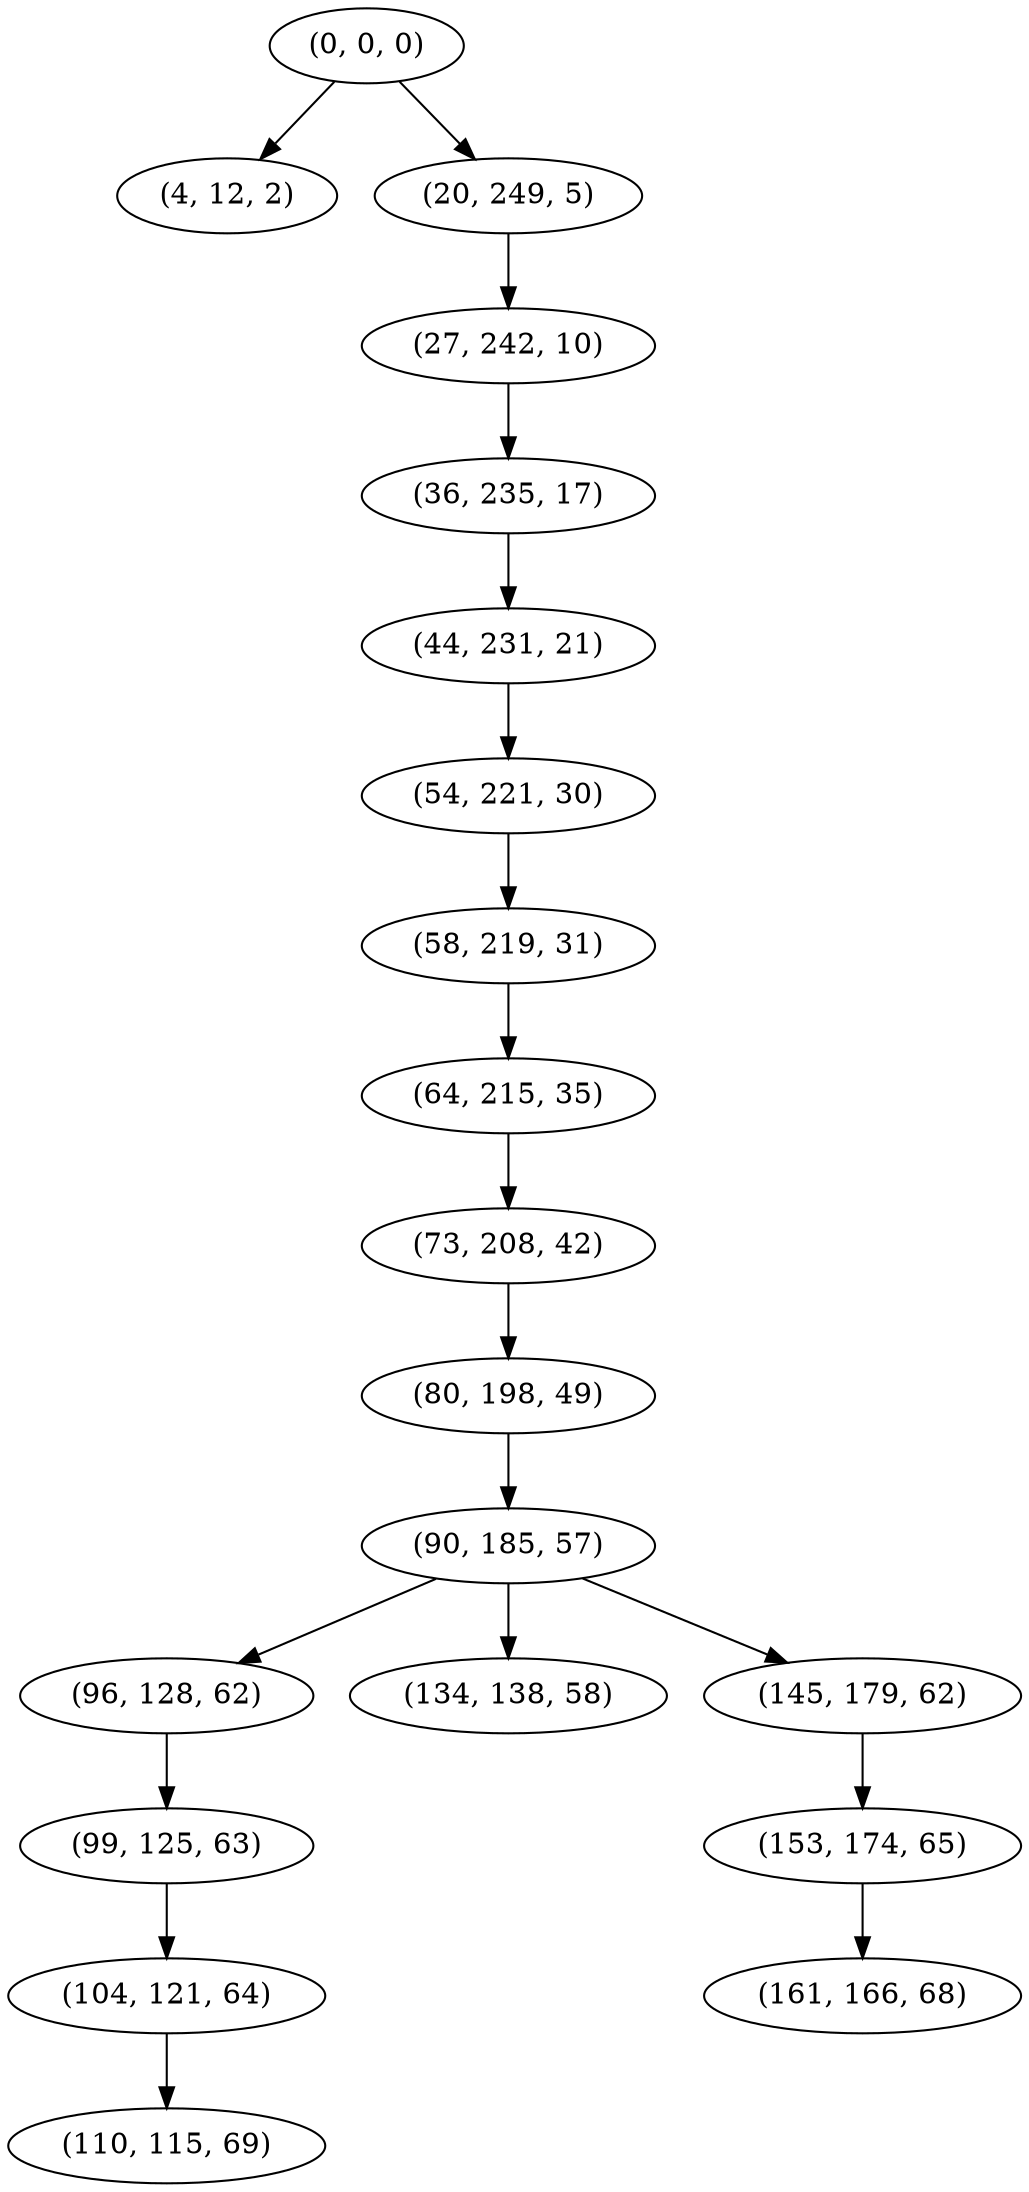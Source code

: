digraph tree {
    "(0, 0, 0)";
    "(4, 12, 2)";
    "(20, 249, 5)";
    "(27, 242, 10)";
    "(36, 235, 17)";
    "(44, 231, 21)";
    "(54, 221, 30)";
    "(58, 219, 31)";
    "(64, 215, 35)";
    "(73, 208, 42)";
    "(80, 198, 49)";
    "(90, 185, 57)";
    "(96, 128, 62)";
    "(99, 125, 63)";
    "(104, 121, 64)";
    "(110, 115, 69)";
    "(134, 138, 58)";
    "(145, 179, 62)";
    "(153, 174, 65)";
    "(161, 166, 68)";
    "(0, 0, 0)" -> "(4, 12, 2)";
    "(0, 0, 0)" -> "(20, 249, 5)";
    "(20, 249, 5)" -> "(27, 242, 10)";
    "(27, 242, 10)" -> "(36, 235, 17)";
    "(36, 235, 17)" -> "(44, 231, 21)";
    "(44, 231, 21)" -> "(54, 221, 30)";
    "(54, 221, 30)" -> "(58, 219, 31)";
    "(58, 219, 31)" -> "(64, 215, 35)";
    "(64, 215, 35)" -> "(73, 208, 42)";
    "(73, 208, 42)" -> "(80, 198, 49)";
    "(80, 198, 49)" -> "(90, 185, 57)";
    "(90, 185, 57)" -> "(96, 128, 62)";
    "(90, 185, 57)" -> "(134, 138, 58)";
    "(90, 185, 57)" -> "(145, 179, 62)";
    "(96, 128, 62)" -> "(99, 125, 63)";
    "(99, 125, 63)" -> "(104, 121, 64)";
    "(104, 121, 64)" -> "(110, 115, 69)";
    "(145, 179, 62)" -> "(153, 174, 65)";
    "(153, 174, 65)" -> "(161, 166, 68)";
}
